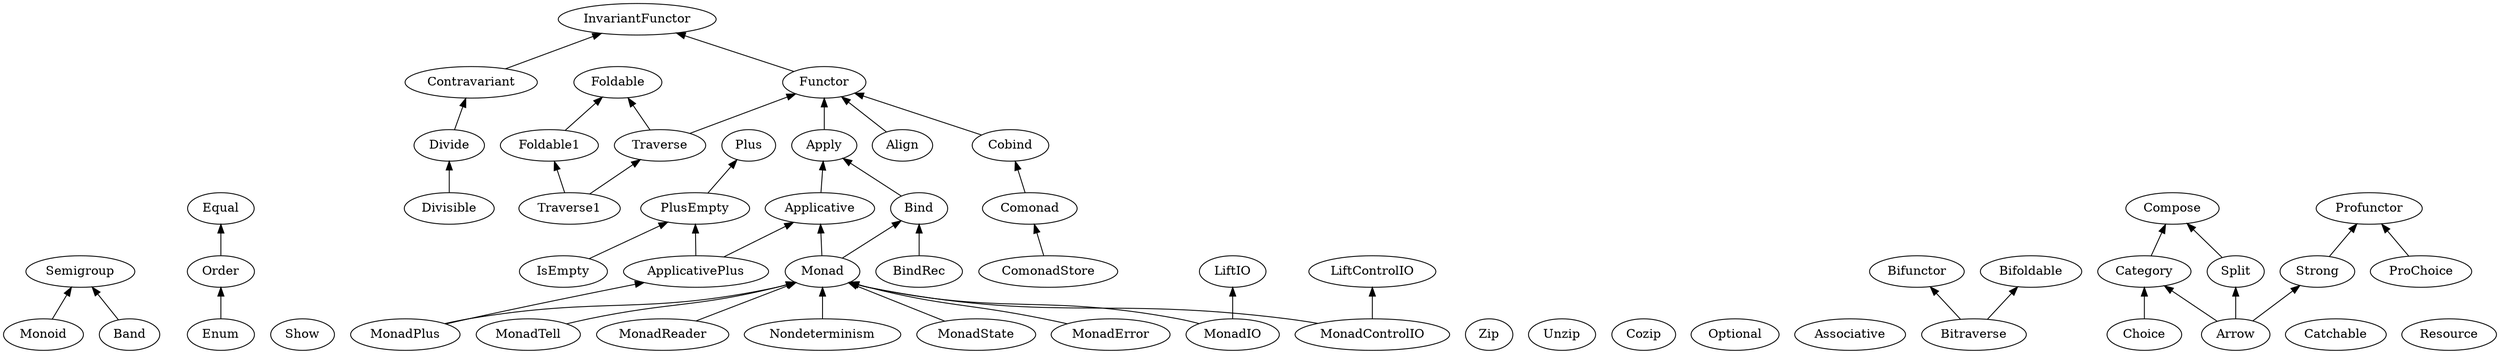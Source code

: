 // dot cats.dot -Tpng > cats.png ; open cats.png
digraph G {
  rankdir = BT;

  Semigroup
  Monoid -> Semigroup
  Band -> Semigroup

  Equal
  Show
  Order -> Equal
  Enum -> Order

  InvariantFunctor
  Functor -> InvariantFunctor
  Apply -> Functor
  Applicative -> Apply
  Align -> Functor
  Zip
  Unzip
  Bind -> Apply
  Monad -> Applicative
  Monad -> Bind
  Foldable
  Foldable1 -> Foldable
  Traverse -> Functor
  Traverse -> Foldable
  Traverse1 -> Traverse
  Traverse1 -> Foldable1

  Contravariant -> InvariantFunctor
  Divide -> Contravariant
  Divisible -> Divide
  Cobind -> Functor
  Comonad -> Cobind
  Cozip

  Plus
  PlusEmpty -> Plus
  IsEmpty -> PlusEmpty
  Optional

  ApplicativePlus -> Applicative
  ApplicativePlus -> PlusEmpty
  MonadPlus -> Monad
  MonadPlus -> ApplicativePlus

  Associative
  Bifunctor
  Bifoldable
  Bitraverse -> Bifunctor
  Bitraverse -> Bifoldable
  Compose
  Catchable
  Nondeterminism -> Monad
  Category -> Compose
  Choice -> Category
  Split -> Compose
  Profunctor
  Strong -> Profunctor
  ProChoice -> Profunctor
  Arrow -> Split
  Arrow -> Strong
  Arrow -> Category

  LiftIO
  MonadIO -> LiftIO
  MonadIO -> Monad
  LiftControlIO
  MonadControlIO -> LiftControlIO
  MonadControlIO -> Monad
  Resource

  MonadState -> Monad
  MonadError -> Monad
  MonadTell -> Monad
  MonadReader -> Monad
  ComonadStore -> Comonad

  BindRec -> Bind

}
